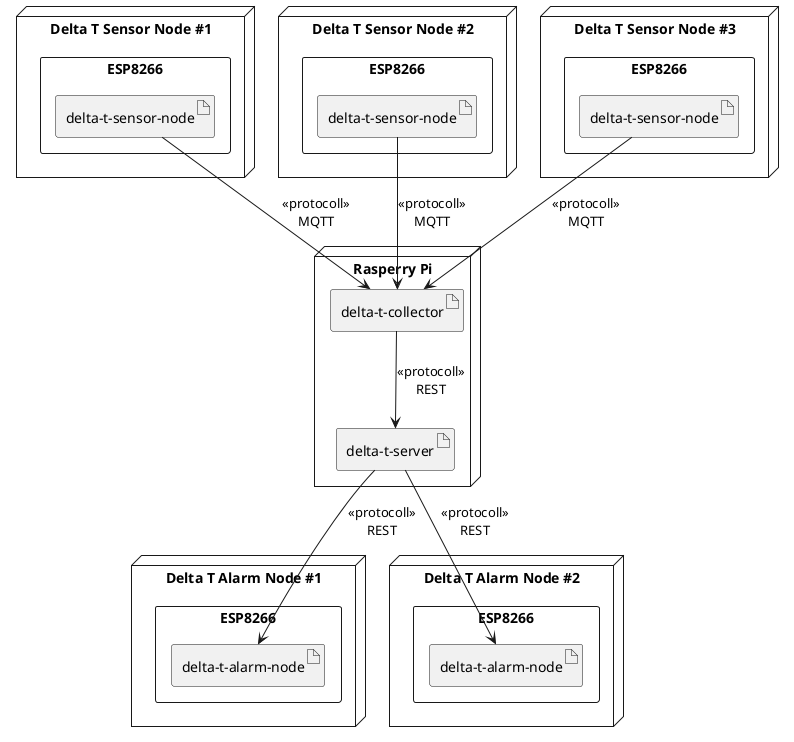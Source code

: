 @startuml
'https://plantuml.com/deployment-diagram

node "Delta T Sensor Node #1" {
    rectangle esp8266_delta_t_sensor_node_1 as "ESP8266" {
        artifact delta_t_sensor_node_1 as "delta-t-sensor-node"
    }
}

node "Delta T Sensor Node #2" {
    rectangle esp8266_delta_t_sensor_node_2 as "ESP8266" {
        artifact delta_t_sensor_node_2 as "delta-t-sensor-node"
    }
}

node "Delta T Sensor Node #3" {
    rectangle esp8266_3 as "ESP8266" {
        artifact delta_t_sensor_node_3 as "delta-t-sensor-node"
    }
}

node raspberry_pi as "Rasperry Pi" {
    artifact delta_t_collector as "delta-t-collector"
    artifact delta_t_server as "delta-t-server"
}

node "Delta T Alarm Node #1" {
    rectangle esp8266_delta_t_alarm_node_1 as "ESP8266" {
        artifact delta_t_alarm_node_1 as "delta-t-alarm-node"
    }
}

node "Delta T Alarm Node #2" {
    rectangle esp8266_delta_t_alarm_node_2 as "ESP8266" {
        artifact delta_t_alarm_node_2 as "delta-t-alarm-node"
    }
}

delta_t_sensor_node_1 --> delta_t_collector: <<protocoll>>\nMQTT
delta_t_sensor_node_2 --> delta_t_collector: <<protocoll>>\nMQTT
delta_t_sensor_node_3 --> delta_t_collector: <<protocoll>>\nMQTT
delta_t_collector --> delta_t_server : <<protocoll>>\nREST
delta_t_server --> delta_t_alarm_node_1: <<protocoll>>\nREST
delta_t_server --> delta_t_alarm_node_2: <<protocoll>>\nREST

@enduml